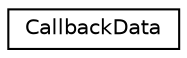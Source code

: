 digraph "Graphical Class Hierarchy"
{
 // LATEX_PDF_SIZE
  edge [fontname="Helvetica",fontsize="10",labelfontname="Helvetica",labelfontsize="10"];
  node [fontname="Helvetica",fontsize="10",shape=record];
  rankdir="LR";
  Node0 [label="CallbackData",height=0.2,width=0.4,color="black", fillcolor="white", style="filled",URL="$structoperations__research_1_1math__opt_1_1_callback_data.html",tooltip=" "];
}
